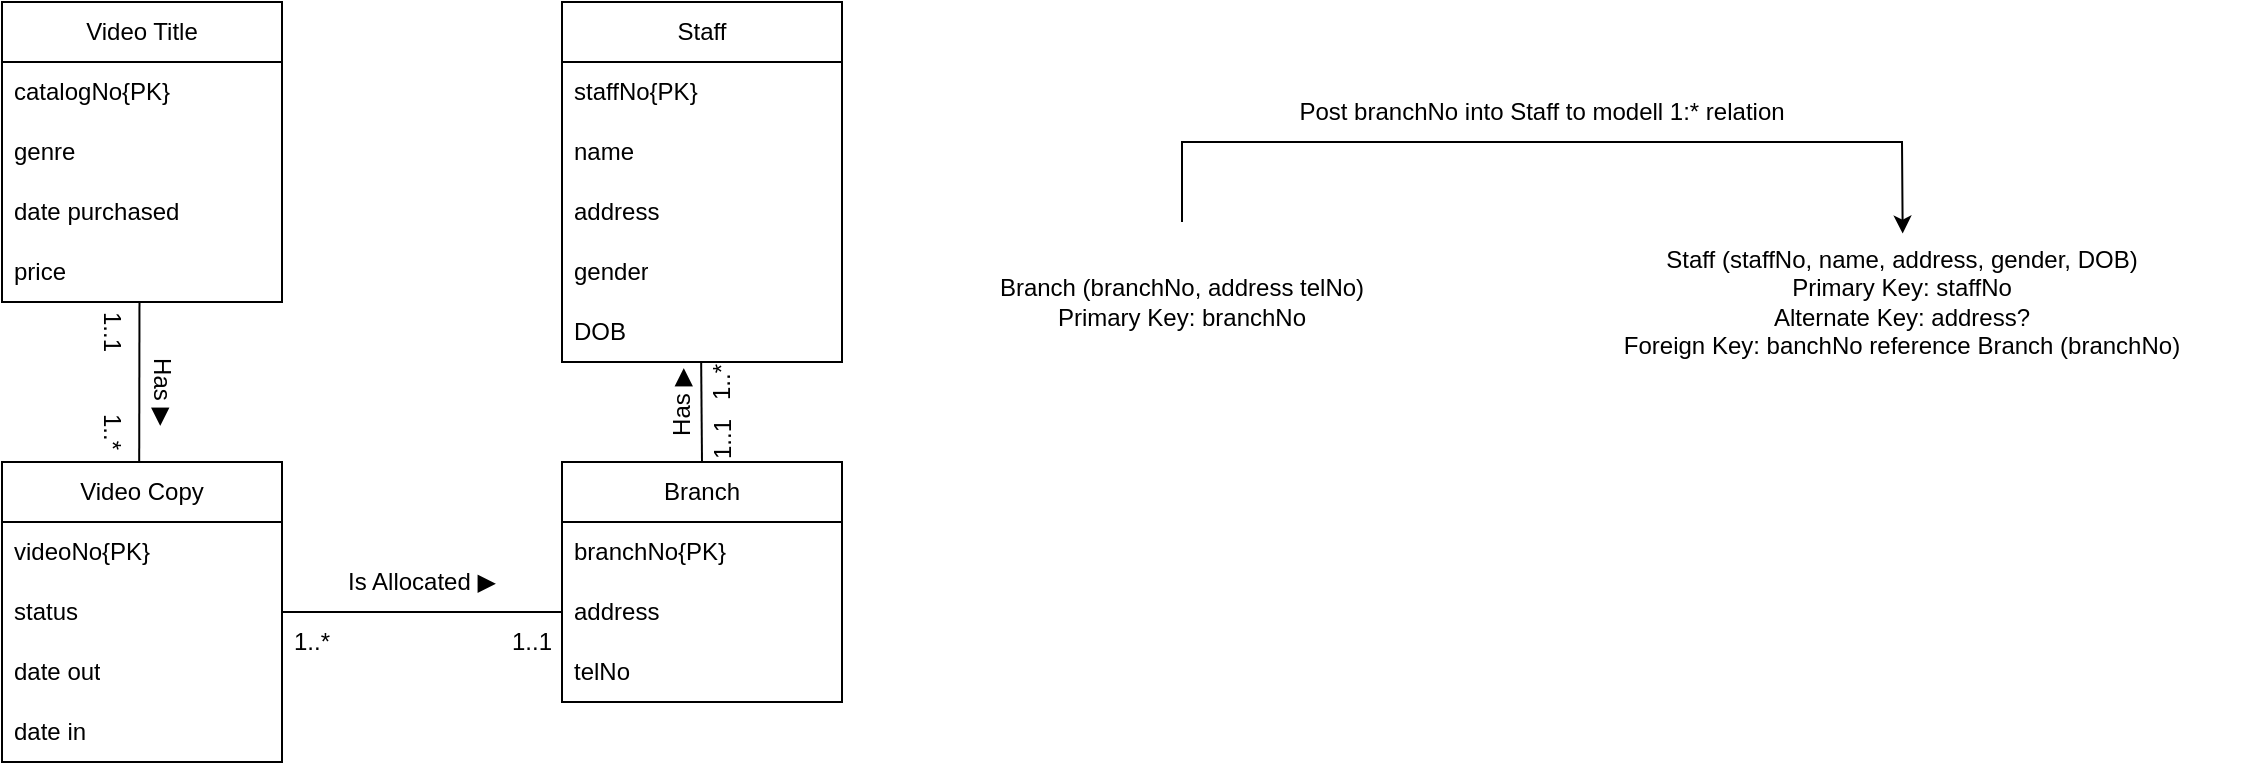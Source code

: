 <mxfile version="24.4.0" type="github">
  <diagram name="Page-1" id="29nIUFQOG-XX_y2JN-Sb">
    <mxGraphModel dx="838" dy="991" grid="1" gridSize="10" guides="1" tooltips="1" connect="1" arrows="1" fold="1" page="1" pageScale="1" pageWidth="1169" pageHeight="827" math="0" shadow="0">
      <root>
        <mxCell id="0" />
        <mxCell id="1" parent="0" />
        <mxCell id="PCl0sgf97GIm3yHNG8tl-1" value="Video Title" style="swimlane;fontStyle=0;childLayout=stackLayout;horizontal=1;startSize=30;horizontalStack=0;resizeParent=1;resizeParentMax=0;resizeLast=0;collapsible=1;marginBottom=0;whiteSpace=wrap;html=1;" vertex="1" parent="1">
          <mxGeometry x="10" y="10" width="140" height="150" as="geometry" />
        </mxCell>
        <mxCell id="PCl0sgf97GIm3yHNG8tl-2" value="catalogNo{PK}" style="text;strokeColor=none;fillColor=none;align=left;verticalAlign=middle;spacingLeft=4;spacingRight=4;overflow=hidden;points=[[0,0.5],[1,0.5]];portConstraint=eastwest;rotatable=0;whiteSpace=wrap;html=1;" vertex="1" parent="PCl0sgf97GIm3yHNG8tl-1">
          <mxGeometry y="30" width="140" height="30" as="geometry" />
        </mxCell>
        <mxCell id="PCl0sgf97GIm3yHNG8tl-3" value="genre" style="text;strokeColor=none;fillColor=none;align=left;verticalAlign=middle;spacingLeft=4;spacingRight=4;overflow=hidden;points=[[0,0.5],[1,0.5]];portConstraint=eastwest;rotatable=0;whiteSpace=wrap;html=1;" vertex="1" parent="PCl0sgf97GIm3yHNG8tl-1">
          <mxGeometry y="60" width="140" height="30" as="geometry" />
        </mxCell>
        <mxCell id="PCl0sgf97GIm3yHNG8tl-4" value="date purchased" style="text;strokeColor=none;fillColor=none;align=left;verticalAlign=middle;spacingLeft=4;spacingRight=4;overflow=hidden;points=[[0,0.5],[1,0.5]];portConstraint=eastwest;rotatable=0;whiteSpace=wrap;html=1;" vertex="1" parent="PCl0sgf97GIm3yHNG8tl-1">
          <mxGeometry y="90" width="140" height="30" as="geometry" />
        </mxCell>
        <mxCell id="PCl0sgf97GIm3yHNG8tl-5" value="price" style="text;strokeColor=none;fillColor=none;align=left;verticalAlign=middle;spacingLeft=4;spacingRight=4;overflow=hidden;points=[[0,0.5],[1,0.5]];portConstraint=eastwest;rotatable=0;whiteSpace=wrap;html=1;" vertex="1" parent="PCl0sgf97GIm3yHNG8tl-1">
          <mxGeometry y="120" width="140" height="30" as="geometry" />
        </mxCell>
        <mxCell id="PCl0sgf97GIm3yHNG8tl-6" value="Video Copy" style="swimlane;fontStyle=0;childLayout=stackLayout;horizontal=1;startSize=30;horizontalStack=0;resizeParent=1;resizeParentMax=0;resizeLast=0;collapsible=1;marginBottom=0;whiteSpace=wrap;html=1;" vertex="1" parent="1">
          <mxGeometry x="10" y="240" width="140" height="150" as="geometry" />
        </mxCell>
        <mxCell id="PCl0sgf97GIm3yHNG8tl-7" value="videoNo{PK}" style="text;strokeColor=none;fillColor=none;align=left;verticalAlign=middle;spacingLeft=4;spacingRight=4;overflow=hidden;points=[[0,0.5],[1,0.5]];portConstraint=eastwest;rotatable=0;whiteSpace=wrap;html=1;" vertex="1" parent="PCl0sgf97GIm3yHNG8tl-6">
          <mxGeometry y="30" width="140" height="30" as="geometry" />
        </mxCell>
        <mxCell id="PCl0sgf97GIm3yHNG8tl-8" value="status" style="text;strokeColor=none;fillColor=none;align=left;verticalAlign=middle;spacingLeft=4;spacingRight=4;overflow=hidden;points=[[0,0.5],[1,0.5]];portConstraint=eastwest;rotatable=0;whiteSpace=wrap;html=1;" vertex="1" parent="PCl0sgf97GIm3yHNG8tl-6">
          <mxGeometry y="60" width="140" height="30" as="geometry" />
        </mxCell>
        <mxCell id="PCl0sgf97GIm3yHNG8tl-10" value="date out" style="text;strokeColor=none;fillColor=none;align=left;verticalAlign=middle;spacingLeft=4;spacingRight=4;overflow=hidden;points=[[0,0.5],[1,0.5]];portConstraint=eastwest;rotatable=0;whiteSpace=wrap;html=1;" vertex="1" parent="PCl0sgf97GIm3yHNG8tl-6">
          <mxGeometry y="90" width="140" height="30" as="geometry" />
        </mxCell>
        <mxCell id="PCl0sgf97GIm3yHNG8tl-9" value="date in" style="text;strokeColor=none;fillColor=none;align=left;verticalAlign=middle;spacingLeft=4;spacingRight=4;overflow=hidden;points=[[0,0.5],[1,0.5]];portConstraint=eastwest;rotatable=0;whiteSpace=wrap;html=1;" vertex="1" parent="PCl0sgf97GIm3yHNG8tl-6">
          <mxGeometry y="120" width="140" height="30" as="geometry" />
        </mxCell>
        <mxCell id="PCl0sgf97GIm3yHNG8tl-11" value="" style="endArrow=none;html=1;rounded=0;entryX=0.491;entryY=1;entryDx=0;entryDy=0;entryPerimeter=0;exitX=0.49;exitY=0.001;exitDx=0;exitDy=0;exitPerimeter=0;" edge="1" parent="1" source="PCl0sgf97GIm3yHNG8tl-6" target="PCl0sgf97GIm3yHNG8tl-5">
          <mxGeometry width="50" height="50" relative="1" as="geometry">
            <mxPoint x="70" y="200" as="sourcePoint" />
            <mxPoint x="210" y="160" as="targetPoint" />
          </mxGeometry>
        </mxCell>
        <mxCell id="PCl0sgf97GIm3yHNG8tl-12" value="Has&amp;nbsp;▶" style="text;html=1;align=center;verticalAlign=middle;whiteSpace=wrap;rounded=0;rotation=90;" vertex="1" parent="1">
          <mxGeometry x="60" y="190" width="60" height="30" as="geometry" />
        </mxCell>
        <mxCell id="PCl0sgf97GIm3yHNG8tl-13" value="1..1" style="text;html=1;align=center;verticalAlign=middle;whiteSpace=wrap;rounded=0;rotation=90;" vertex="1" parent="1">
          <mxGeometry x="50" y="160" width="30" height="30" as="geometry" />
        </mxCell>
        <mxCell id="PCl0sgf97GIm3yHNG8tl-14" value="1..*" style="text;html=1;align=center;verticalAlign=middle;whiteSpace=wrap;rounded=0;rotation=90;" vertex="1" parent="1">
          <mxGeometry x="50" y="210" width="30" height="30" as="geometry" />
        </mxCell>
        <mxCell id="PCl0sgf97GIm3yHNG8tl-15" value="Branch" style="swimlane;fontStyle=0;childLayout=stackLayout;horizontal=1;startSize=30;horizontalStack=0;resizeParent=1;resizeParentMax=0;resizeLast=0;collapsible=1;marginBottom=0;whiteSpace=wrap;html=1;" vertex="1" parent="1">
          <mxGeometry x="290" y="240" width="140" height="120" as="geometry" />
        </mxCell>
        <mxCell id="PCl0sgf97GIm3yHNG8tl-16" value="branchNo{PK}" style="text;strokeColor=none;fillColor=none;align=left;verticalAlign=middle;spacingLeft=4;spacingRight=4;overflow=hidden;points=[[0,0.5],[1,0.5]];portConstraint=eastwest;rotatable=0;whiteSpace=wrap;html=1;" vertex="1" parent="PCl0sgf97GIm3yHNG8tl-15">
          <mxGeometry y="30" width="140" height="30" as="geometry" />
        </mxCell>
        <mxCell id="PCl0sgf97GIm3yHNG8tl-17" value="address" style="text;strokeColor=none;fillColor=none;align=left;verticalAlign=middle;spacingLeft=4;spacingRight=4;overflow=hidden;points=[[0,0.5],[1,0.5]];portConstraint=eastwest;rotatable=0;whiteSpace=wrap;html=1;" vertex="1" parent="PCl0sgf97GIm3yHNG8tl-15">
          <mxGeometry y="60" width="140" height="30" as="geometry" />
        </mxCell>
        <mxCell id="PCl0sgf97GIm3yHNG8tl-18" value="telNo" style="text;strokeColor=none;fillColor=none;align=left;verticalAlign=middle;spacingLeft=4;spacingRight=4;overflow=hidden;points=[[0,0.5],[1,0.5]];portConstraint=eastwest;rotatable=0;whiteSpace=wrap;html=1;" vertex="1" parent="PCl0sgf97GIm3yHNG8tl-15">
          <mxGeometry y="90" width="140" height="30" as="geometry" />
        </mxCell>
        <mxCell id="PCl0sgf97GIm3yHNG8tl-19" value="" style="endArrow=none;html=1;rounded=0;exitX=1;exitY=0.5;exitDx=0;exitDy=0;entryX=0;entryY=0.5;entryDx=0;entryDy=0;" edge="1" parent="1" source="PCl0sgf97GIm3yHNG8tl-8" target="PCl0sgf97GIm3yHNG8tl-17">
          <mxGeometry width="50" height="50" relative="1" as="geometry">
            <mxPoint x="230" y="250" as="sourcePoint" />
            <mxPoint x="280" y="200" as="targetPoint" />
          </mxGeometry>
        </mxCell>
        <mxCell id="PCl0sgf97GIm3yHNG8tl-20" value="Is Allocated ▶" style="text;html=1;align=center;verticalAlign=middle;whiteSpace=wrap;rounded=0;rotation=0;" vertex="1" parent="1">
          <mxGeometry x="180" y="285" width="80" height="30" as="geometry" />
        </mxCell>
        <mxCell id="PCl0sgf97GIm3yHNG8tl-21" value="1..1" style="text;html=1;align=center;verticalAlign=middle;whiteSpace=wrap;rounded=0;rotation=0;" vertex="1" parent="1">
          <mxGeometry x="260" y="315" width="30" height="30" as="geometry" />
        </mxCell>
        <mxCell id="PCl0sgf97GIm3yHNG8tl-22" value="1..*" style="text;html=1;align=center;verticalAlign=middle;whiteSpace=wrap;rounded=0;rotation=0;" vertex="1" parent="1">
          <mxGeometry x="150" y="315" width="30" height="30" as="geometry" />
        </mxCell>
        <mxCell id="PCl0sgf97GIm3yHNG8tl-23" value="Staff" style="swimlane;fontStyle=0;childLayout=stackLayout;horizontal=1;startSize=30;horizontalStack=0;resizeParent=1;resizeParentMax=0;resizeLast=0;collapsible=1;marginBottom=0;whiteSpace=wrap;html=1;" vertex="1" parent="1">
          <mxGeometry x="290" y="10" width="140" height="180" as="geometry" />
        </mxCell>
        <mxCell id="PCl0sgf97GIm3yHNG8tl-24" value="staffNo{PK}" style="text;strokeColor=none;fillColor=none;align=left;verticalAlign=middle;spacingLeft=4;spacingRight=4;overflow=hidden;points=[[0,0.5],[1,0.5]];portConstraint=eastwest;rotatable=0;whiteSpace=wrap;html=1;" vertex="1" parent="PCl0sgf97GIm3yHNG8tl-23">
          <mxGeometry y="30" width="140" height="30" as="geometry" />
        </mxCell>
        <mxCell id="PCl0sgf97GIm3yHNG8tl-25" value="name" style="text;strokeColor=none;fillColor=none;align=left;verticalAlign=middle;spacingLeft=4;spacingRight=4;overflow=hidden;points=[[0,0.5],[1,0.5]];portConstraint=eastwest;rotatable=0;whiteSpace=wrap;html=1;" vertex="1" parent="PCl0sgf97GIm3yHNG8tl-23">
          <mxGeometry y="60" width="140" height="30" as="geometry" />
        </mxCell>
        <mxCell id="PCl0sgf97GIm3yHNG8tl-27" value="address" style="text;strokeColor=none;fillColor=none;align=left;verticalAlign=middle;spacingLeft=4;spacingRight=4;overflow=hidden;points=[[0,0.5],[1,0.5]];portConstraint=eastwest;rotatable=0;whiteSpace=wrap;html=1;" vertex="1" parent="PCl0sgf97GIm3yHNG8tl-23">
          <mxGeometry y="90" width="140" height="30" as="geometry" />
        </mxCell>
        <mxCell id="PCl0sgf97GIm3yHNG8tl-28" value="gender" style="text;strokeColor=none;fillColor=none;align=left;verticalAlign=middle;spacingLeft=4;spacingRight=4;overflow=hidden;points=[[0,0.5],[1,0.5]];portConstraint=eastwest;rotatable=0;whiteSpace=wrap;html=1;" vertex="1" parent="PCl0sgf97GIm3yHNG8tl-23">
          <mxGeometry y="120" width="140" height="30" as="geometry" />
        </mxCell>
        <mxCell id="PCl0sgf97GIm3yHNG8tl-26" value="DOB" style="text;strokeColor=none;fillColor=none;align=left;verticalAlign=middle;spacingLeft=4;spacingRight=4;overflow=hidden;points=[[0,0.5],[1,0.5]];portConstraint=eastwest;rotatable=0;whiteSpace=wrap;html=1;" vertex="1" parent="PCl0sgf97GIm3yHNG8tl-23">
          <mxGeometry y="150" width="140" height="30" as="geometry" />
        </mxCell>
        <mxCell id="PCl0sgf97GIm3yHNG8tl-29" value="Has&amp;nbsp;▶" style="text;html=1;align=center;verticalAlign=middle;whiteSpace=wrap;rounded=0;rotation=-90;" vertex="1" parent="1">
          <mxGeometry x="320" y="195" width="60" height="30" as="geometry" />
        </mxCell>
        <mxCell id="PCl0sgf97GIm3yHNG8tl-30" value="1..1" style="text;html=1;align=center;verticalAlign=middle;whiteSpace=wrap;rounded=0;rotation=-90;" vertex="1" parent="1">
          <mxGeometry x="360" y="216" width="20" height="25" as="geometry" />
        </mxCell>
        <mxCell id="PCl0sgf97GIm3yHNG8tl-31" value="1..*" style="text;html=1;align=center;verticalAlign=middle;whiteSpace=wrap;rounded=0;rotation=-90;" vertex="1" parent="1">
          <mxGeometry x="360" y="190" width="20" height="20" as="geometry" />
        </mxCell>
        <mxCell id="PCl0sgf97GIm3yHNG8tl-32" value="" style="endArrow=none;html=1;rounded=0;entryX=0.497;entryY=0.993;entryDx=0;entryDy=0;entryPerimeter=0;exitX=0.5;exitY=0;exitDx=0;exitDy=0;" edge="1" parent="1" source="PCl0sgf97GIm3yHNG8tl-15" target="PCl0sgf97GIm3yHNG8tl-26">
          <mxGeometry width="50" height="50" relative="1" as="geometry">
            <mxPoint x="170" y="300" as="sourcePoint" />
            <mxPoint x="220" y="250" as="targetPoint" />
          </mxGeometry>
        </mxCell>
        <mxCell id="PCl0sgf97GIm3yHNG8tl-34" value="" style="endArrow=classic;html=1;rounded=0;exitX=0.5;exitY=0;exitDx=0;exitDy=0;entryX=0.501;entryY=0.072;entryDx=0;entryDy=0;entryPerimeter=0;" edge="1" parent="1" source="PCl0sgf97GIm3yHNG8tl-36" target="PCl0sgf97GIm3yHNG8tl-37">
          <mxGeometry width="50" height="50" relative="1" as="geometry">
            <mxPoint x="600" y="120" as="sourcePoint" />
            <mxPoint x="960" y="120" as="targetPoint" />
            <Array as="points">
              <mxPoint x="600" y="80" />
              <mxPoint x="960" y="80" />
            </Array>
          </mxGeometry>
        </mxCell>
        <mxCell id="PCl0sgf97GIm3yHNG8tl-35" value="Post branchNo into Staff to modell 1:* relation" style="text;html=1;align=center;verticalAlign=middle;whiteSpace=wrap;rounded=0;" vertex="1" parent="1">
          <mxGeometry x="600" y="50" width="360" height="30" as="geometry" />
        </mxCell>
        <mxCell id="PCl0sgf97GIm3yHNG8tl-36" value="Branch (branchNo, address telNo)&lt;div&gt;Primary Key: branchNo&lt;/div&gt;" style="text;html=1;align=center;verticalAlign=middle;whiteSpace=wrap;rounded=0;" vertex="1" parent="1">
          <mxGeometry x="430" y="120" width="340" height="80" as="geometry" />
        </mxCell>
        <mxCell id="PCl0sgf97GIm3yHNG8tl-37" value="Staff (staffNo, name, address, gender, DOB)&lt;div&gt;Primary Key: staffNo&lt;/div&gt;&lt;div&gt;Alternate Key: address?&lt;/div&gt;&lt;div&gt;Foreign Key: banchNo reference Branch (branchNo)&lt;/div&gt;" style="text;html=1;align=center;verticalAlign=middle;whiteSpace=wrap;rounded=0;" vertex="1" parent="1">
          <mxGeometry x="790" y="120" width="340" height="80" as="geometry" />
        </mxCell>
      </root>
    </mxGraphModel>
  </diagram>
</mxfile>
